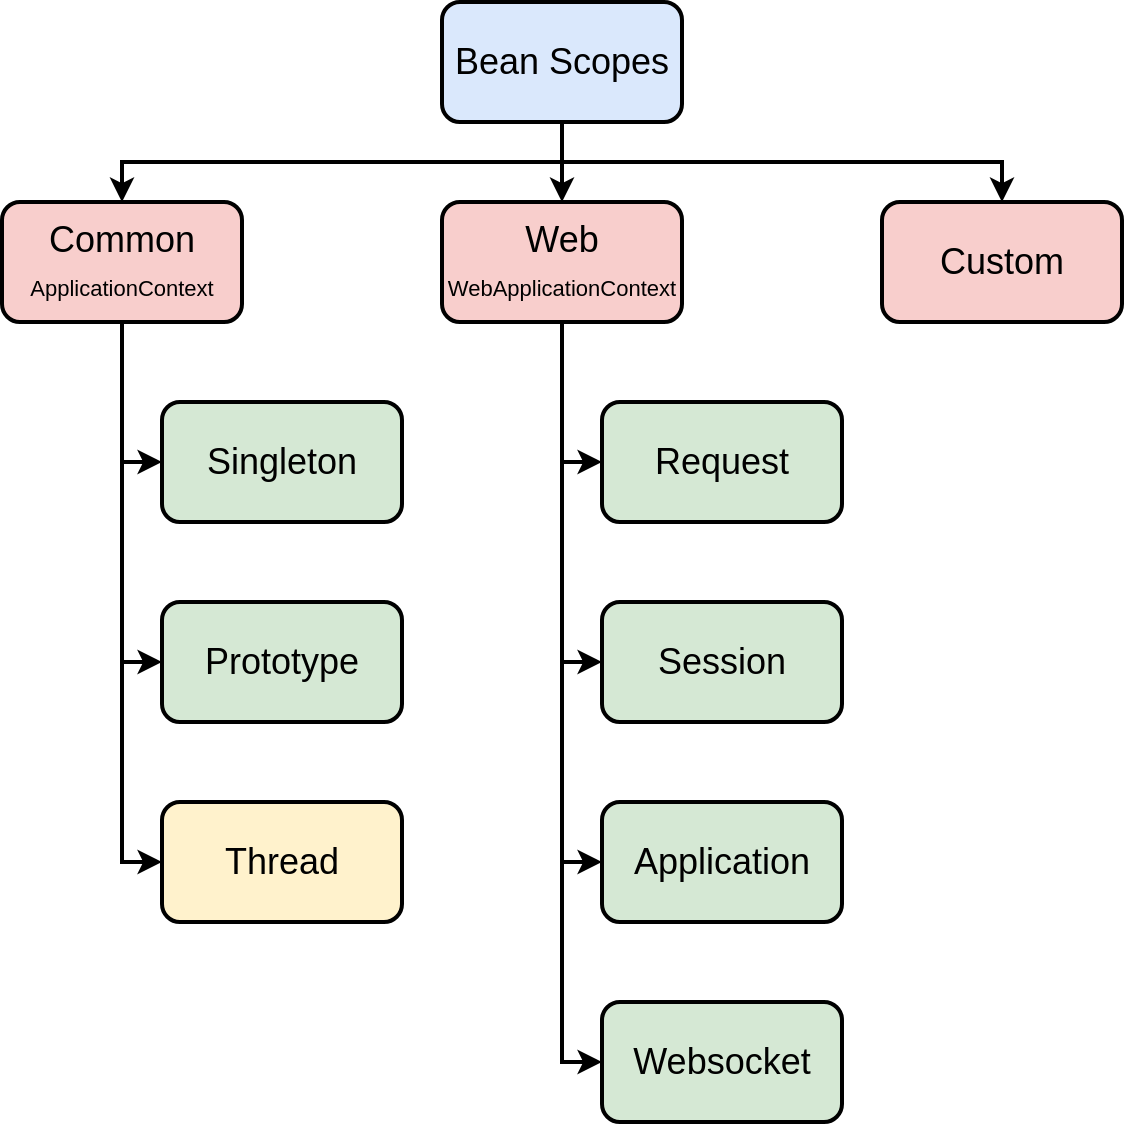 <mxfile version="24.4.8" type="device">
  <diagram name="Страница — 1" id="n1kZpoMG0njFAoC9K-vx">
    <mxGraphModel dx="709" dy="809" grid="1" gridSize="10" guides="1" tooltips="1" connect="1" arrows="1" fold="1" page="1" pageScale="1" pageWidth="1169" pageHeight="827" math="0" shadow="0">
      <root>
        <mxCell id="0" />
        <mxCell id="1" parent="0" />
        <mxCell id="e8OYn5whIqRIcfVyCU0S-26" style="edgeStyle=orthogonalEdgeStyle;rounded=0;orthogonalLoop=1;jettySize=auto;html=1;exitX=0.5;exitY=1;exitDx=0;exitDy=0;entryX=0.5;entryY=0;entryDx=0;entryDy=0;fontSize=18;strokeColor=default;strokeWidth=2;" edge="1" parent="1" source="e8OYn5whIqRIcfVyCU0S-5" target="e8OYn5whIqRIcfVyCU0S-7">
          <mxGeometry relative="1" as="geometry" />
        </mxCell>
        <mxCell id="e8OYn5whIqRIcfVyCU0S-27" style="edgeStyle=orthogonalEdgeStyle;rounded=0;orthogonalLoop=1;jettySize=auto;html=1;exitX=0.5;exitY=1;exitDx=0;exitDy=0;entryX=0.5;entryY=0;entryDx=0;entryDy=0;fontSize=18;strokeColor=default;strokeWidth=2;" edge="1" parent="1" source="e8OYn5whIqRIcfVyCU0S-5" target="e8OYn5whIqRIcfVyCU0S-6">
          <mxGeometry relative="1" as="geometry" />
        </mxCell>
        <mxCell id="e8OYn5whIqRIcfVyCU0S-28" style="edgeStyle=orthogonalEdgeStyle;rounded=0;orthogonalLoop=1;jettySize=auto;html=1;exitX=0.5;exitY=1;exitDx=0;exitDy=0;fontSize=18;strokeColor=default;strokeWidth=2;" edge="1" parent="1" source="e8OYn5whIqRIcfVyCU0S-5" target="e8OYn5whIqRIcfVyCU0S-8">
          <mxGeometry relative="1" as="geometry" />
        </mxCell>
        <mxCell id="e8OYn5whIqRIcfVyCU0S-5" value="Bean Scopes" style="rounded=1;whiteSpace=wrap;html=1;fontSize=18;fillColor=#dae8fc;strokeColor=default;strokeWidth=2;" vertex="1" parent="1">
          <mxGeometry x="480" y="60" width="120" height="60" as="geometry" />
        </mxCell>
        <mxCell id="e8OYn5whIqRIcfVyCU0S-19" style="edgeStyle=orthogonalEdgeStyle;rounded=0;orthogonalLoop=1;jettySize=auto;html=1;exitX=0.5;exitY=1;exitDx=0;exitDy=0;entryX=0;entryY=0.5;entryDx=0;entryDy=0;fontSize=18;strokeColor=default;strokeWidth=2;" edge="1" parent="1" source="e8OYn5whIqRIcfVyCU0S-6" target="e8OYn5whIqRIcfVyCU0S-9">
          <mxGeometry relative="1" as="geometry" />
        </mxCell>
        <mxCell id="e8OYn5whIqRIcfVyCU0S-20" style="edgeStyle=orthogonalEdgeStyle;rounded=0;orthogonalLoop=1;jettySize=auto;html=1;exitX=0.5;exitY=1;exitDx=0;exitDy=0;entryX=0;entryY=0.5;entryDx=0;entryDy=0;fontSize=18;strokeColor=default;strokeWidth=2;" edge="1" parent="1" source="e8OYn5whIqRIcfVyCU0S-6" target="e8OYn5whIqRIcfVyCU0S-10">
          <mxGeometry relative="1" as="geometry" />
        </mxCell>
        <mxCell id="e8OYn5whIqRIcfVyCU0S-21" style="edgeStyle=orthogonalEdgeStyle;rounded=0;orthogonalLoop=1;jettySize=auto;html=1;exitX=0.5;exitY=1;exitDx=0;exitDy=0;entryX=0;entryY=0.5;entryDx=0;entryDy=0;fontSize=18;strokeColor=default;strokeWidth=2;" edge="1" parent="1" source="e8OYn5whIqRIcfVyCU0S-6" target="e8OYn5whIqRIcfVyCU0S-11">
          <mxGeometry relative="1" as="geometry" />
        </mxCell>
        <mxCell id="e8OYn5whIqRIcfVyCU0S-6" value="Common&lt;div style=&quot;&quot;&gt;&lt;font style=&quot;font-size: 11px;&quot;&gt;ApplicationContext&lt;/font&gt;&lt;/div&gt;" style="rounded=1;whiteSpace=wrap;html=1;fontSize=18;fillColor=#f8cecc;strokeColor=default;strokeWidth=2;" vertex="1" parent="1">
          <mxGeometry x="260" y="160" width="120" height="60" as="geometry" />
        </mxCell>
        <mxCell id="e8OYn5whIqRIcfVyCU0S-22" style="edgeStyle=orthogonalEdgeStyle;rounded=0;orthogonalLoop=1;jettySize=auto;html=1;exitX=0.5;exitY=1;exitDx=0;exitDy=0;entryX=0;entryY=0.5;entryDx=0;entryDy=0;fontSize=18;strokeColor=default;strokeWidth=2;" edge="1" parent="1" source="e8OYn5whIqRIcfVyCU0S-7" target="e8OYn5whIqRIcfVyCU0S-12">
          <mxGeometry relative="1" as="geometry" />
        </mxCell>
        <mxCell id="e8OYn5whIqRIcfVyCU0S-23" style="edgeStyle=orthogonalEdgeStyle;rounded=0;orthogonalLoop=1;jettySize=auto;html=1;exitX=0.5;exitY=1;exitDx=0;exitDy=0;entryX=0;entryY=0.5;entryDx=0;entryDy=0;fontSize=18;strokeColor=default;strokeWidth=2;" edge="1" parent="1" source="e8OYn5whIqRIcfVyCU0S-7" target="e8OYn5whIqRIcfVyCU0S-16">
          <mxGeometry relative="1" as="geometry" />
        </mxCell>
        <mxCell id="e8OYn5whIqRIcfVyCU0S-24" style="edgeStyle=orthogonalEdgeStyle;rounded=0;orthogonalLoop=1;jettySize=auto;html=1;exitX=0.5;exitY=1;exitDx=0;exitDy=0;entryX=0;entryY=0.5;entryDx=0;entryDy=0;fontSize=18;strokeColor=default;strokeWidth=2;" edge="1" parent="1" source="e8OYn5whIqRIcfVyCU0S-7" target="e8OYn5whIqRIcfVyCU0S-17">
          <mxGeometry relative="1" as="geometry" />
        </mxCell>
        <mxCell id="e8OYn5whIqRIcfVyCU0S-25" style="edgeStyle=orthogonalEdgeStyle;rounded=0;orthogonalLoop=1;jettySize=auto;html=1;exitX=0.5;exitY=1;exitDx=0;exitDy=0;entryX=0;entryY=0.5;entryDx=0;entryDy=0;fontSize=18;strokeColor=default;strokeWidth=2;" edge="1" parent="1" source="e8OYn5whIqRIcfVyCU0S-7" target="e8OYn5whIqRIcfVyCU0S-18">
          <mxGeometry relative="1" as="geometry" />
        </mxCell>
        <mxCell id="e8OYn5whIqRIcfVyCU0S-7" value="Web&lt;div style=&quot;&quot;&gt;&lt;font style=&quot;font-size: 11px;&quot;&gt;WebApplicationContext&lt;/font&gt;&lt;br style=&quot;font-size: 18px;&quot;&gt;&lt;/div&gt;" style="rounded=1;whiteSpace=wrap;html=1;fontSize=18;fillColor=#f8cecc;strokeColor=default;strokeWidth=2;" vertex="1" parent="1">
          <mxGeometry x="480" y="160" width="120" height="60" as="geometry" />
        </mxCell>
        <mxCell id="e8OYn5whIqRIcfVyCU0S-8" value="Custom" style="rounded=1;whiteSpace=wrap;html=1;fontSize=18;fillColor=#f8cecc;strokeColor=default;strokeWidth=2;" vertex="1" parent="1">
          <mxGeometry x="700" y="160" width="120" height="60" as="geometry" />
        </mxCell>
        <mxCell id="e8OYn5whIqRIcfVyCU0S-9" value="Singleton" style="rounded=1;whiteSpace=wrap;html=1;fontSize=18;fillColor=#d5e8d4;strokeColor=default;strokeWidth=2;" vertex="1" parent="1">
          <mxGeometry x="340" y="260" width="120" height="60" as="geometry" />
        </mxCell>
        <mxCell id="e8OYn5whIqRIcfVyCU0S-10" value="Prototype" style="rounded=1;whiteSpace=wrap;html=1;fontSize=18;fillColor=#d5e8d4;strokeColor=default;strokeWidth=2;" vertex="1" parent="1">
          <mxGeometry x="340" y="360" width="120" height="60" as="geometry" />
        </mxCell>
        <mxCell id="e8OYn5whIqRIcfVyCU0S-11" value="Thread" style="rounded=1;whiteSpace=wrap;html=1;fontSize=18;fillColor=#fff2cc;strokeColor=default;strokeWidth=2;" vertex="1" parent="1">
          <mxGeometry x="340" y="460" width="120" height="60" as="geometry" />
        </mxCell>
        <mxCell id="e8OYn5whIqRIcfVyCU0S-12" value="Request" style="rounded=1;whiteSpace=wrap;html=1;fontSize=18;fillColor=#d5e8d4;strokeColor=default;strokeWidth=2;" vertex="1" parent="1">
          <mxGeometry x="560" y="260" width="120" height="60" as="geometry" />
        </mxCell>
        <mxCell id="e8OYn5whIqRIcfVyCU0S-16" value="Session" style="rounded=1;whiteSpace=wrap;html=1;fontSize=18;fillColor=#d5e8d4;strokeColor=default;strokeWidth=2;" vertex="1" parent="1">
          <mxGeometry x="560" y="360" width="120" height="60" as="geometry" />
        </mxCell>
        <mxCell id="e8OYn5whIqRIcfVyCU0S-17" value="Application" style="rounded=1;whiteSpace=wrap;html=1;fontSize=18;fillColor=#d5e8d4;strokeColor=default;strokeWidth=2;" vertex="1" parent="1">
          <mxGeometry x="560" y="460" width="120" height="60" as="geometry" />
        </mxCell>
        <mxCell id="e8OYn5whIqRIcfVyCU0S-18" value="Websocket" style="rounded=1;whiteSpace=wrap;html=1;fontSize=18;fillColor=#d5e8d4;strokeColor=default;strokeWidth=2;" vertex="1" parent="1">
          <mxGeometry x="560" y="560" width="120" height="60" as="geometry" />
        </mxCell>
      </root>
    </mxGraphModel>
  </diagram>
</mxfile>
